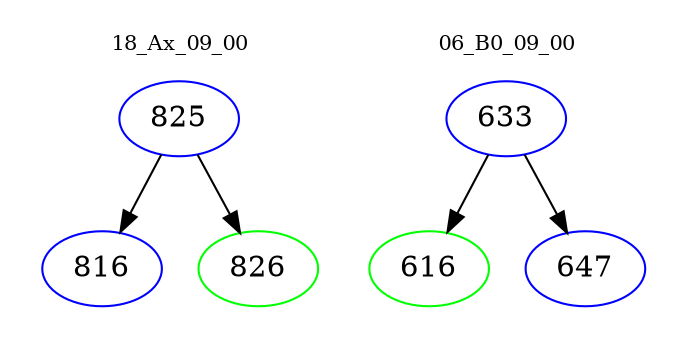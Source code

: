 digraph{
subgraph cluster_0 {
color = white
label = "18_Ax_09_00";
fontsize=10;
T0_825 [label="825", color="blue"]
T0_825 -> T0_816 [color="black"]
T0_816 [label="816", color="blue"]
T0_825 -> T0_826 [color="black"]
T0_826 [label="826", color="green"]
}
subgraph cluster_1 {
color = white
label = "06_B0_09_00";
fontsize=10;
T1_633 [label="633", color="blue"]
T1_633 -> T1_616 [color="black"]
T1_616 [label="616", color="green"]
T1_633 -> T1_647 [color="black"]
T1_647 [label="647", color="blue"]
}
}
